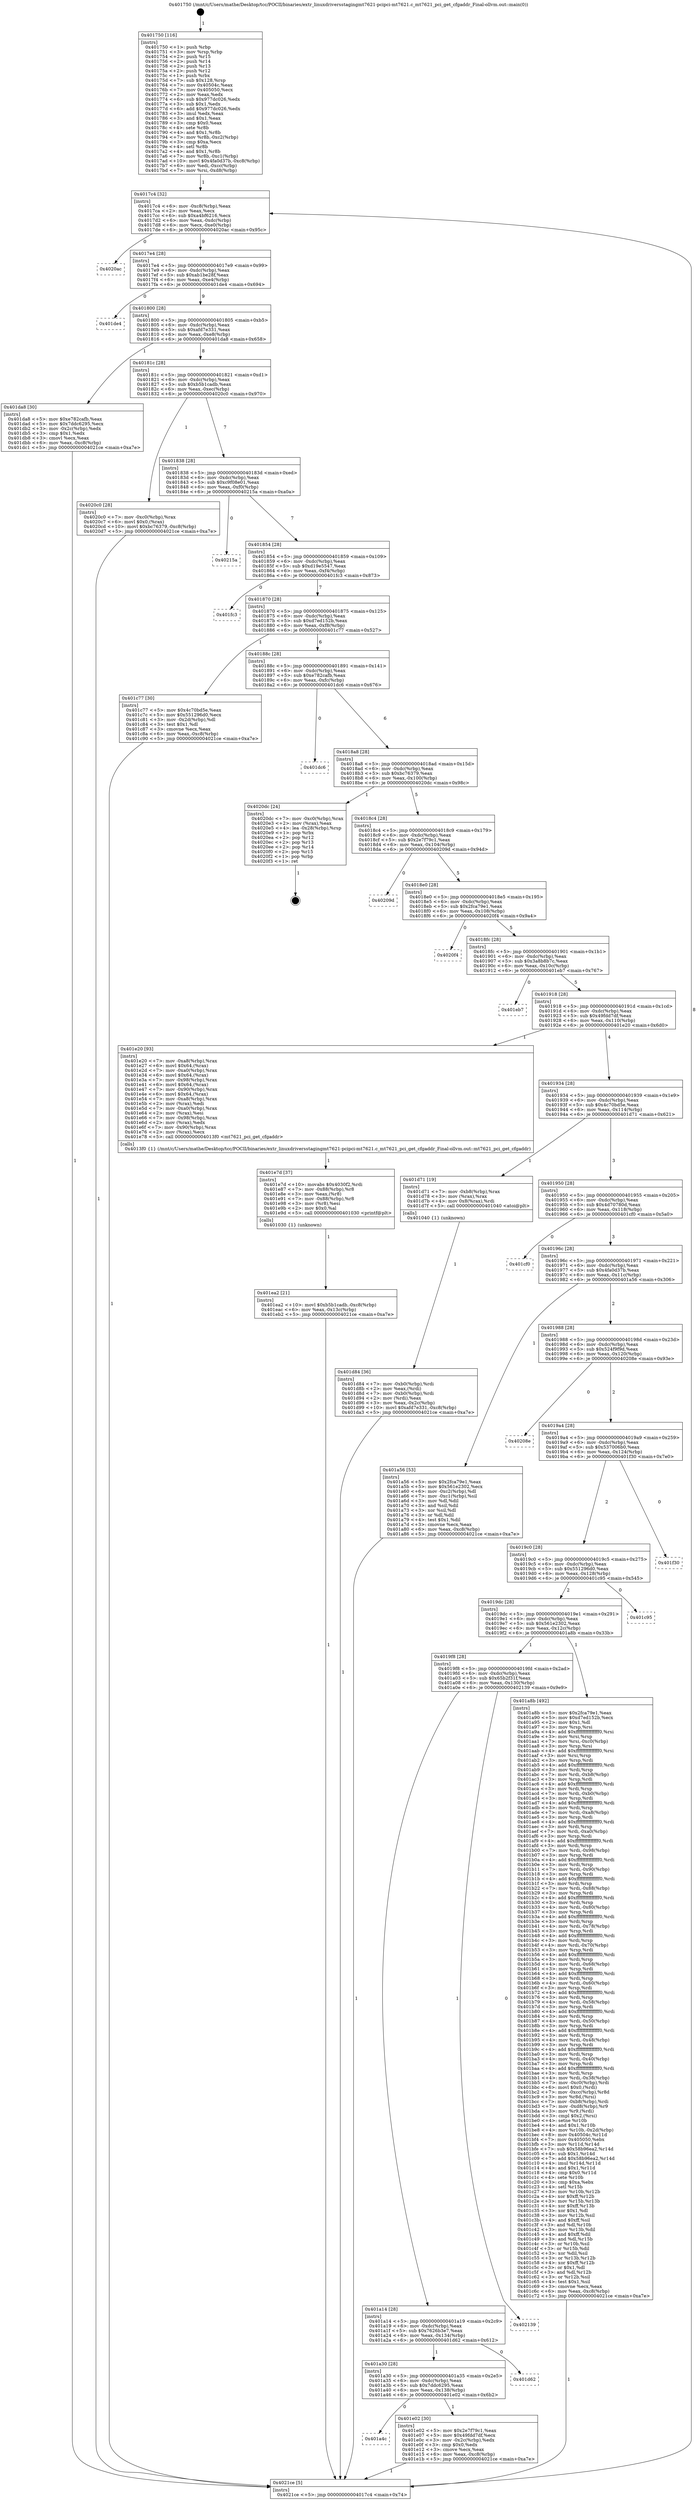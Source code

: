 digraph "0x401750" {
  label = "0x401750 (/mnt/c/Users/mathe/Desktop/tcc/POCII/binaries/extr_linuxdriversstagingmt7621-pcipci-mt7621.c_mt7621_pci_get_cfgaddr_Final-ollvm.out::main(0))"
  labelloc = "t"
  node[shape=record]

  Entry [label="",width=0.3,height=0.3,shape=circle,fillcolor=black,style=filled]
  "0x4017c4" [label="{
     0x4017c4 [32]\l
     | [instrs]\l
     &nbsp;&nbsp;0x4017c4 \<+6\>: mov -0xc8(%rbp),%eax\l
     &nbsp;&nbsp;0x4017ca \<+2\>: mov %eax,%ecx\l
     &nbsp;&nbsp;0x4017cc \<+6\>: sub $0xa4bf6216,%ecx\l
     &nbsp;&nbsp;0x4017d2 \<+6\>: mov %eax,-0xdc(%rbp)\l
     &nbsp;&nbsp;0x4017d8 \<+6\>: mov %ecx,-0xe0(%rbp)\l
     &nbsp;&nbsp;0x4017de \<+6\>: je 00000000004020ac \<main+0x95c\>\l
  }"]
  "0x4020ac" [label="{
     0x4020ac\l
  }", style=dashed]
  "0x4017e4" [label="{
     0x4017e4 [28]\l
     | [instrs]\l
     &nbsp;&nbsp;0x4017e4 \<+5\>: jmp 00000000004017e9 \<main+0x99\>\l
     &nbsp;&nbsp;0x4017e9 \<+6\>: mov -0xdc(%rbp),%eax\l
     &nbsp;&nbsp;0x4017ef \<+5\>: sub $0xab1be28f,%eax\l
     &nbsp;&nbsp;0x4017f4 \<+6\>: mov %eax,-0xe4(%rbp)\l
     &nbsp;&nbsp;0x4017fa \<+6\>: je 0000000000401de4 \<main+0x694\>\l
  }"]
  Exit [label="",width=0.3,height=0.3,shape=circle,fillcolor=black,style=filled,peripheries=2]
  "0x401de4" [label="{
     0x401de4\l
  }", style=dashed]
  "0x401800" [label="{
     0x401800 [28]\l
     | [instrs]\l
     &nbsp;&nbsp;0x401800 \<+5\>: jmp 0000000000401805 \<main+0xb5\>\l
     &nbsp;&nbsp;0x401805 \<+6\>: mov -0xdc(%rbp),%eax\l
     &nbsp;&nbsp;0x40180b \<+5\>: sub $0xafd7e331,%eax\l
     &nbsp;&nbsp;0x401810 \<+6\>: mov %eax,-0xe8(%rbp)\l
     &nbsp;&nbsp;0x401816 \<+6\>: je 0000000000401da8 \<main+0x658\>\l
  }"]
  "0x401ea2" [label="{
     0x401ea2 [21]\l
     | [instrs]\l
     &nbsp;&nbsp;0x401ea2 \<+10\>: movl $0xb5b1cadb,-0xc8(%rbp)\l
     &nbsp;&nbsp;0x401eac \<+6\>: mov %eax,-0x13c(%rbp)\l
     &nbsp;&nbsp;0x401eb2 \<+5\>: jmp 00000000004021ce \<main+0xa7e\>\l
  }"]
  "0x401da8" [label="{
     0x401da8 [30]\l
     | [instrs]\l
     &nbsp;&nbsp;0x401da8 \<+5\>: mov $0xe782cafb,%eax\l
     &nbsp;&nbsp;0x401dad \<+5\>: mov $0x7ddc6295,%ecx\l
     &nbsp;&nbsp;0x401db2 \<+3\>: mov -0x2c(%rbp),%edx\l
     &nbsp;&nbsp;0x401db5 \<+3\>: cmp $0x1,%edx\l
     &nbsp;&nbsp;0x401db8 \<+3\>: cmovl %ecx,%eax\l
     &nbsp;&nbsp;0x401dbb \<+6\>: mov %eax,-0xc8(%rbp)\l
     &nbsp;&nbsp;0x401dc1 \<+5\>: jmp 00000000004021ce \<main+0xa7e\>\l
  }"]
  "0x40181c" [label="{
     0x40181c [28]\l
     | [instrs]\l
     &nbsp;&nbsp;0x40181c \<+5\>: jmp 0000000000401821 \<main+0xd1\>\l
     &nbsp;&nbsp;0x401821 \<+6\>: mov -0xdc(%rbp),%eax\l
     &nbsp;&nbsp;0x401827 \<+5\>: sub $0xb5b1cadb,%eax\l
     &nbsp;&nbsp;0x40182c \<+6\>: mov %eax,-0xec(%rbp)\l
     &nbsp;&nbsp;0x401832 \<+6\>: je 00000000004020c0 \<main+0x970\>\l
  }"]
  "0x401e7d" [label="{
     0x401e7d [37]\l
     | [instrs]\l
     &nbsp;&nbsp;0x401e7d \<+10\>: movabs $0x4030f2,%rdi\l
     &nbsp;&nbsp;0x401e87 \<+7\>: mov -0x88(%rbp),%r8\l
     &nbsp;&nbsp;0x401e8e \<+3\>: mov %eax,(%r8)\l
     &nbsp;&nbsp;0x401e91 \<+7\>: mov -0x88(%rbp),%r8\l
     &nbsp;&nbsp;0x401e98 \<+3\>: mov (%r8),%esi\l
     &nbsp;&nbsp;0x401e9b \<+2\>: mov $0x0,%al\l
     &nbsp;&nbsp;0x401e9d \<+5\>: call 0000000000401030 \<printf@plt\>\l
     | [calls]\l
     &nbsp;&nbsp;0x401030 \{1\} (unknown)\l
  }"]
  "0x4020c0" [label="{
     0x4020c0 [28]\l
     | [instrs]\l
     &nbsp;&nbsp;0x4020c0 \<+7\>: mov -0xc0(%rbp),%rax\l
     &nbsp;&nbsp;0x4020c7 \<+6\>: movl $0x0,(%rax)\l
     &nbsp;&nbsp;0x4020cd \<+10\>: movl $0xbc76379,-0xc8(%rbp)\l
     &nbsp;&nbsp;0x4020d7 \<+5\>: jmp 00000000004021ce \<main+0xa7e\>\l
  }"]
  "0x401838" [label="{
     0x401838 [28]\l
     | [instrs]\l
     &nbsp;&nbsp;0x401838 \<+5\>: jmp 000000000040183d \<main+0xed\>\l
     &nbsp;&nbsp;0x40183d \<+6\>: mov -0xdc(%rbp),%eax\l
     &nbsp;&nbsp;0x401843 \<+5\>: sub $0xc9f08e01,%eax\l
     &nbsp;&nbsp;0x401848 \<+6\>: mov %eax,-0xf0(%rbp)\l
     &nbsp;&nbsp;0x40184e \<+6\>: je 000000000040215a \<main+0xa0a\>\l
  }"]
  "0x401a4c" [label="{
     0x401a4c\l
  }", style=dashed]
  "0x40215a" [label="{
     0x40215a\l
  }", style=dashed]
  "0x401854" [label="{
     0x401854 [28]\l
     | [instrs]\l
     &nbsp;&nbsp;0x401854 \<+5\>: jmp 0000000000401859 \<main+0x109\>\l
     &nbsp;&nbsp;0x401859 \<+6\>: mov -0xdc(%rbp),%eax\l
     &nbsp;&nbsp;0x40185f \<+5\>: sub $0xd19e5547,%eax\l
     &nbsp;&nbsp;0x401864 \<+6\>: mov %eax,-0xf4(%rbp)\l
     &nbsp;&nbsp;0x40186a \<+6\>: je 0000000000401fc3 \<main+0x873\>\l
  }"]
  "0x401e02" [label="{
     0x401e02 [30]\l
     | [instrs]\l
     &nbsp;&nbsp;0x401e02 \<+5\>: mov $0x2e7f79c1,%eax\l
     &nbsp;&nbsp;0x401e07 \<+5\>: mov $0x49fdd7df,%ecx\l
     &nbsp;&nbsp;0x401e0c \<+3\>: mov -0x2c(%rbp),%edx\l
     &nbsp;&nbsp;0x401e0f \<+3\>: cmp $0x0,%edx\l
     &nbsp;&nbsp;0x401e12 \<+3\>: cmove %ecx,%eax\l
     &nbsp;&nbsp;0x401e15 \<+6\>: mov %eax,-0xc8(%rbp)\l
     &nbsp;&nbsp;0x401e1b \<+5\>: jmp 00000000004021ce \<main+0xa7e\>\l
  }"]
  "0x401fc3" [label="{
     0x401fc3\l
  }", style=dashed]
  "0x401870" [label="{
     0x401870 [28]\l
     | [instrs]\l
     &nbsp;&nbsp;0x401870 \<+5\>: jmp 0000000000401875 \<main+0x125\>\l
     &nbsp;&nbsp;0x401875 \<+6\>: mov -0xdc(%rbp),%eax\l
     &nbsp;&nbsp;0x40187b \<+5\>: sub $0xd7ed152b,%eax\l
     &nbsp;&nbsp;0x401880 \<+6\>: mov %eax,-0xf8(%rbp)\l
     &nbsp;&nbsp;0x401886 \<+6\>: je 0000000000401c77 \<main+0x527\>\l
  }"]
  "0x401a30" [label="{
     0x401a30 [28]\l
     | [instrs]\l
     &nbsp;&nbsp;0x401a30 \<+5\>: jmp 0000000000401a35 \<main+0x2e5\>\l
     &nbsp;&nbsp;0x401a35 \<+6\>: mov -0xdc(%rbp),%eax\l
     &nbsp;&nbsp;0x401a3b \<+5\>: sub $0x7ddc6295,%eax\l
     &nbsp;&nbsp;0x401a40 \<+6\>: mov %eax,-0x138(%rbp)\l
     &nbsp;&nbsp;0x401a46 \<+6\>: je 0000000000401e02 \<main+0x6b2\>\l
  }"]
  "0x401c77" [label="{
     0x401c77 [30]\l
     | [instrs]\l
     &nbsp;&nbsp;0x401c77 \<+5\>: mov $0x4c70bd5e,%eax\l
     &nbsp;&nbsp;0x401c7c \<+5\>: mov $0x551296d0,%ecx\l
     &nbsp;&nbsp;0x401c81 \<+3\>: mov -0x2d(%rbp),%dl\l
     &nbsp;&nbsp;0x401c84 \<+3\>: test $0x1,%dl\l
     &nbsp;&nbsp;0x401c87 \<+3\>: cmovne %ecx,%eax\l
     &nbsp;&nbsp;0x401c8a \<+6\>: mov %eax,-0xc8(%rbp)\l
     &nbsp;&nbsp;0x401c90 \<+5\>: jmp 00000000004021ce \<main+0xa7e\>\l
  }"]
  "0x40188c" [label="{
     0x40188c [28]\l
     | [instrs]\l
     &nbsp;&nbsp;0x40188c \<+5\>: jmp 0000000000401891 \<main+0x141\>\l
     &nbsp;&nbsp;0x401891 \<+6\>: mov -0xdc(%rbp),%eax\l
     &nbsp;&nbsp;0x401897 \<+5\>: sub $0xe782cafb,%eax\l
     &nbsp;&nbsp;0x40189c \<+6\>: mov %eax,-0xfc(%rbp)\l
     &nbsp;&nbsp;0x4018a2 \<+6\>: je 0000000000401dc6 \<main+0x676\>\l
  }"]
  "0x401d62" [label="{
     0x401d62\l
  }", style=dashed]
  "0x401dc6" [label="{
     0x401dc6\l
  }", style=dashed]
  "0x4018a8" [label="{
     0x4018a8 [28]\l
     | [instrs]\l
     &nbsp;&nbsp;0x4018a8 \<+5\>: jmp 00000000004018ad \<main+0x15d\>\l
     &nbsp;&nbsp;0x4018ad \<+6\>: mov -0xdc(%rbp),%eax\l
     &nbsp;&nbsp;0x4018b3 \<+5\>: sub $0xbc76379,%eax\l
     &nbsp;&nbsp;0x4018b8 \<+6\>: mov %eax,-0x100(%rbp)\l
     &nbsp;&nbsp;0x4018be \<+6\>: je 00000000004020dc \<main+0x98c\>\l
  }"]
  "0x401a14" [label="{
     0x401a14 [28]\l
     | [instrs]\l
     &nbsp;&nbsp;0x401a14 \<+5\>: jmp 0000000000401a19 \<main+0x2c9\>\l
     &nbsp;&nbsp;0x401a19 \<+6\>: mov -0xdc(%rbp),%eax\l
     &nbsp;&nbsp;0x401a1f \<+5\>: sub $0x7626b3e7,%eax\l
     &nbsp;&nbsp;0x401a24 \<+6\>: mov %eax,-0x134(%rbp)\l
     &nbsp;&nbsp;0x401a2a \<+6\>: je 0000000000401d62 \<main+0x612\>\l
  }"]
  "0x4020dc" [label="{
     0x4020dc [24]\l
     | [instrs]\l
     &nbsp;&nbsp;0x4020dc \<+7\>: mov -0xc0(%rbp),%rax\l
     &nbsp;&nbsp;0x4020e3 \<+2\>: mov (%rax),%eax\l
     &nbsp;&nbsp;0x4020e5 \<+4\>: lea -0x28(%rbp),%rsp\l
     &nbsp;&nbsp;0x4020e9 \<+1\>: pop %rbx\l
     &nbsp;&nbsp;0x4020ea \<+2\>: pop %r12\l
     &nbsp;&nbsp;0x4020ec \<+2\>: pop %r13\l
     &nbsp;&nbsp;0x4020ee \<+2\>: pop %r14\l
     &nbsp;&nbsp;0x4020f0 \<+2\>: pop %r15\l
     &nbsp;&nbsp;0x4020f2 \<+1\>: pop %rbp\l
     &nbsp;&nbsp;0x4020f3 \<+1\>: ret\l
  }"]
  "0x4018c4" [label="{
     0x4018c4 [28]\l
     | [instrs]\l
     &nbsp;&nbsp;0x4018c4 \<+5\>: jmp 00000000004018c9 \<main+0x179\>\l
     &nbsp;&nbsp;0x4018c9 \<+6\>: mov -0xdc(%rbp),%eax\l
     &nbsp;&nbsp;0x4018cf \<+5\>: sub $0x2e7f79c1,%eax\l
     &nbsp;&nbsp;0x4018d4 \<+6\>: mov %eax,-0x104(%rbp)\l
     &nbsp;&nbsp;0x4018da \<+6\>: je 000000000040209d \<main+0x94d\>\l
  }"]
  "0x402139" [label="{
     0x402139\l
  }", style=dashed]
  "0x40209d" [label="{
     0x40209d\l
  }", style=dashed]
  "0x4018e0" [label="{
     0x4018e0 [28]\l
     | [instrs]\l
     &nbsp;&nbsp;0x4018e0 \<+5\>: jmp 00000000004018e5 \<main+0x195\>\l
     &nbsp;&nbsp;0x4018e5 \<+6\>: mov -0xdc(%rbp),%eax\l
     &nbsp;&nbsp;0x4018eb \<+5\>: sub $0x2fca79e1,%eax\l
     &nbsp;&nbsp;0x4018f0 \<+6\>: mov %eax,-0x108(%rbp)\l
     &nbsp;&nbsp;0x4018f6 \<+6\>: je 00000000004020f4 \<main+0x9a4\>\l
  }"]
  "0x401d84" [label="{
     0x401d84 [36]\l
     | [instrs]\l
     &nbsp;&nbsp;0x401d84 \<+7\>: mov -0xb0(%rbp),%rdi\l
     &nbsp;&nbsp;0x401d8b \<+2\>: mov %eax,(%rdi)\l
     &nbsp;&nbsp;0x401d8d \<+7\>: mov -0xb0(%rbp),%rdi\l
     &nbsp;&nbsp;0x401d94 \<+2\>: mov (%rdi),%eax\l
     &nbsp;&nbsp;0x401d96 \<+3\>: mov %eax,-0x2c(%rbp)\l
     &nbsp;&nbsp;0x401d99 \<+10\>: movl $0xafd7e331,-0xc8(%rbp)\l
     &nbsp;&nbsp;0x401da3 \<+5\>: jmp 00000000004021ce \<main+0xa7e\>\l
  }"]
  "0x4020f4" [label="{
     0x4020f4\l
  }", style=dashed]
  "0x4018fc" [label="{
     0x4018fc [28]\l
     | [instrs]\l
     &nbsp;&nbsp;0x4018fc \<+5\>: jmp 0000000000401901 \<main+0x1b1\>\l
     &nbsp;&nbsp;0x401901 \<+6\>: mov -0xdc(%rbp),%eax\l
     &nbsp;&nbsp;0x401907 \<+5\>: sub $0x3a8b8b7c,%eax\l
     &nbsp;&nbsp;0x40190c \<+6\>: mov %eax,-0x10c(%rbp)\l
     &nbsp;&nbsp;0x401912 \<+6\>: je 0000000000401eb7 \<main+0x767\>\l
  }"]
  "0x4019f8" [label="{
     0x4019f8 [28]\l
     | [instrs]\l
     &nbsp;&nbsp;0x4019f8 \<+5\>: jmp 00000000004019fd \<main+0x2ad\>\l
     &nbsp;&nbsp;0x4019fd \<+6\>: mov -0xdc(%rbp),%eax\l
     &nbsp;&nbsp;0x401a03 \<+5\>: sub $0x65b2f31f,%eax\l
     &nbsp;&nbsp;0x401a08 \<+6\>: mov %eax,-0x130(%rbp)\l
     &nbsp;&nbsp;0x401a0e \<+6\>: je 0000000000402139 \<main+0x9e9\>\l
  }"]
  "0x401eb7" [label="{
     0x401eb7\l
  }", style=dashed]
  "0x401918" [label="{
     0x401918 [28]\l
     | [instrs]\l
     &nbsp;&nbsp;0x401918 \<+5\>: jmp 000000000040191d \<main+0x1cd\>\l
     &nbsp;&nbsp;0x40191d \<+6\>: mov -0xdc(%rbp),%eax\l
     &nbsp;&nbsp;0x401923 \<+5\>: sub $0x49fdd7df,%eax\l
     &nbsp;&nbsp;0x401928 \<+6\>: mov %eax,-0x110(%rbp)\l
     &nbsp;&nbsp;0x40192e \<+6\>: je 0000000000401e20 \<main+0x6d0\>\l
  }"]
  "0x401a8b" [label="{
     0x401a8b [492]\l
     | [instrs]\l
     &nbsp;&nbsp;0x401a8b \<+5\>: mov $0x2fca79e1,%eax\l
     &nbsp;&nbsp;0x401a90 \<+5\>: mov $0xd7ed152b,%ecx\l
     &nbsp;&nbsp;0x401a95 \<+2\>: mov $0x1,%dl\l
     &nbsp;&nbsp;0x401a97 \<+3\>: mov %rsp,%rsi\l
     &nbsp;&nbsp;0x401a9a \<+4\>: add $0xfffffffffffffff0,%rsi\l
     &nbsp;&nbsp;0x401a9e \<+3\>: mov %rsi,%rsp\l
     &nbsp;&nbsp;0x401aa1 \<+7\>: mov %rsi,-0xc0(%rbp)\l
     &nbsp;&nbsp;0x401aa8 \<+3\>: mov %rsp,%rsi\l
     &nbsp;&nbsp;0x401aab \<+4\>: add $0xfffffffffffffff0,%rsi\l
     &nbsp;&nbsp;0x401aaf \<+3\>: mov %rsi,%rsp\l
     &nbsp;&nbsp;0x401ab2 \<+3\>: mov %rsp,%rdi\l
     &nbsp;&nbsp;0x401ab5 \<+4\>: add $0xfffffffffffffff0,%rdi\l
     &nbsp;&nbsp;0x401ab9 \<+3\>: mov %rdi,%rsp\l
     &nbsp;&nbsp;0x401abc \<+7\>: mov %rdi,-0xb8(%rbp)\l
     &nbsp;&nbsp;0x401ac3 \<+3\>: mov %rsp,%rdi\l
     &nbsp;&nbsp;0x401ac6 \<+4\>: add $0xfffffffffffffff0,%rdi\l
     &nbsp;&nbsp;0x401aca \<+3\>: mov %rdi,%rsp\l
     &nbsp;&nbsp;0x401acd \<+7\>: mov %rdi,-0xb0(%rbp)\l
     &nbsp;&nbsp;0x401ad4 \<+3\>: mov %rsp,%rdi\l
     &nbsp;&nbsp;0x401ad7 \<+4\>: add $0xfffffffffffffff0,%rdi\l
     &nbsp;&nbsp;0x401adb \<+3\>: mov %rdi,%rsp\l
     &nbsp;&nbsp;0x401ade \<+7\>: mov %rdi,-0xa8(%rbp)\l
     &nbsp;&nbsp;0x401ae5 \<+3\>: mov %rsp,%rdi\l
     &nbsp;&nbsp;0x401ae8 \<+4\>: add $0xfffffffffffffff0,%rdi\l
     &nbsp;&nbsp;0x401aec \<+3\>: mov %rdi,%rsp\l
     &nbsp;&nbsp;0x401aef \<+7\>: mov %rdi,-0xa0(%rbp)\l
     &nbsp;&nbsp;0x401af6 \<+3\>: mov %rsp,%rdi\l
     &nbsp;&nbsp;0x401af9 \<+4\>: add $0xfffffffffffffff0,%rdi\l
     &nbsp;&nbsp;0x401afd \<+3\>: mov %rdi,%rsp\l
     &nbsp;&nbsp;0x401b00 \<+7\>: mov %rdi,-0x98(%rbp)\l
     &nbsp;&nbsp;0x401b07 \<+3\>: mov %rsp,%rdi\l
     &nbsp;&nbsp;0x401b0a \<+4\>: add $0xfffffffffffffff0,%rdi\l
     &nbsp;&nbsp;0x401b0e \<+3\>: mov %rdi,%rsp\l
     &nbsp;&nbsp;0x401b11 \<+7\>: mov %rdi,-0x90(%rbp)\l
     &nbsp;&nbsp;0x401b18 \<+3\>: mov %rsp,%rdi\l
     &nbsp;&nbsp;0x401b1b \<+4\>: add $0xfffffffffffffff0,%rdi\l
     &nbsp;&nbsp;0x401b1f \<+3\>: mov %rdi,%rsp\l
     &nbsp;&nbsp;0x401b22 \<+7\>: mov %rdi,-0x88(%rbp)\l
     &nbsp;&nbsp;0x401b29 \<+3\>: mov %rsp,%rdi\l
     &nbsp;&nbsp;0x401b2c \<+4\>: add $0xfffffffffffffff0,%rdi\l
     &nbsp;&nbsp;0x401b30 \<+3\>: mov %rdi,%rsp\l
     &nbsp;&nbsp;0x401b33 \<+4\>: mov %rdi,-0x80(%rbp)\l
     &nbsp;&nbsp;0x401b37 \<+3\>: mov %rsp,%rdi\l
     &nbsp;&nbsp;0x401b3a \<+4\>: add $0xfffffffffffffff0,%rdi\l
     &nbsp;&nbsp;0x401b3e \<+3\>: mov %rdi,%rsp\l
     &nbsp;&nbsp;0x401b41 \<+4\>: mov %rdi,-0x78(%rbp)\l
     &nbsp;&nbsp;0x401b45 \<+3\>: mov %rsp,%rdi\l
     &nbsp;&nbsp;0x401b48 \<+4\>: add $0xfffffffffffffff0,%rdi\l
     &nbsp;&nbsp;0x401b4c \<+3\>: mov %rdi,%rsp\l
     &nbsp;&nbsp;0x401b4f \<+4\>: mov %rdi,-0x70(%rbp)\l
     &nbsp;&nbsp;0x401b53 \<+3\>: mov %rsp,%rdi\l
     &nbsp;&nbsp;0x401b56 \<+4\>: add $0xfffffffffffffff0,%rdi\l
     &nbsp;&nbsp;0x401b5a \<+3\>: mov %rdi,%rsp\l
     &nbsp;&nbsp;0x401b5d \<+4\>: mov %rdi,-0x68(%rbp)\l
     &nbsp;&nbsp;0x401b61 \<+3\>: mov %rsp,%rdi\l
     &nbsp;&nbsp;0x401b64 \<+4\>: add $0xfffffffffffffff0,%rdi\l
     &nbsp;&nbsp;0x401b68 \<+3\>: mov %rdi,%rsp\l
     &nbsp;&nbsp;0x401b6b \<+4\>: mov %rdi,-0x60(%rbp)\l
     &nbsp;&nbsp;0x401b6f \<+3\>: mov %rsp,%rdi\l
     &nbsp;&nbsp;0x401b72 \<+4\>: add $0xfffffffffffffff0,%rdi\l
     &nbsp;&nbsp;0x401b76 \<+3\>: mov %rdi,%rsp\l
     &nbsp;&nbsp;0x401b79 \<+4\>: mov %rdi,-0x58(%rbp)\l
     &nbsp;&nbsp;0x401b7d \<+3\>: mov %rsp,%rdi\l
     &nbsp;&nbsp;0x401b80 \<+4\>: add $0xfffffffffffffff0,%rdi\l
     &nbsp;&nbsp;0x401b84 \<+3\>: mov %rdi,%rsp\l
     &nbsp;&nbsp;0x401b87 \<+4\>: mov %rdi,-0x50(%rbp)\l
     &nbsp;&nbsp;0x401b8b \<+3\>: mov %rsp,%rdi\l
     &nbsp;&nbsp;0x401b8e \<+4\>: add $0xfffffffffffffff0,%rdi\l
     &nbsp;&nbsp;0x401b92 \<+3\>: mov %rdi,%rsp\l
     &nbsp;&nbsp;0x401b95 \<+4\>: mov %rdi,-0x48(%rbp)\l
     &nbsp;&nbsp;0x401b99 \<+3\>: mov %rsp,%rdi\l
     &nbsp;&nbsp;0x401b9c \<+4\>: add $0xfffffffffffffff0,%rdi\l
     &nbsp;&nbsp;0x401ba0 \<+3\>: mov %rdi,%rsp\l
     &nbsp;&nbsp;0x401ba3 \<+4\>: mov %rdi,-0x40(%rbp)\l
     &nbsp;&nbsp;0x401ba7 \<+3\>: mov %rsp,%rdi\l
     &nbsp;&nbsp;0x401baa \<+4\>: add $0xfffffffffffffff0,%rdi\l
     &nbsp;&nbsp;0x401bae \<+3\>: mov %rdi,%rsp\l
     &nbsp;&nbsp;0x401bb1 \<+4\>: mov %rdi,-0x38(%rbp)\l
     &nbsp;&nbsp;0x401bb5 \<+7\>: mov -0xc0(%rbp),%rdi\l
     &nbsp;&nbsp;0x401bbc \<+6\>: movl $0x0,(%rdi)\l
     &nbsp;&nbsp;0x401bc2 \<+7\>: mov -0xcc(%rbp),%r8d\l
     &nbsp;&nbsp;0x401bc9 \<+3\>: mov %r8d,(%rsi)\l
     &nbsp;&nbsp;0x401bcc \<+7\>: mov -0xb8(%rbp),%rdi\l
     &nbsp;&nbsp;0x401bd3 \<+7\>: mov -0xd8(%rbp),%r9\l
     &nbsp;&nbsp;0x401bda \<+3\>: mov %r9,(%rdi)\l
     &nbsp;&nbsp;0x401bdd \<+3\>: cmpl $0x2,(%rsi)\l
     &nbsp;&nbsp;0x401be0 \<+4\>: setne %r10b\l
     &nbsp;&nbsp;0x401be4 \<+4\>: and $0x1,%r10b\l
     &nbsp;&nbsp;0x401be8 \<+4\>: mov %r10b,-0x2d(%rbp)\l
     &nbsp;&nbsp;0x401bec \<+8\>: mov 0x40504c,%r11d\l
     &nbsp;&nbsp;0x401bf4 \<+7\>: mov 0x405050,%ebx\l
     &nbsp;&nbsp;0x401bfb \<+3\>: mov %r11d,%r14d\l
     &nbsp;&nbsp;0x401bfe \<+7\>: sub $0x58b96ea2,%r14d\l
     &nbsp;&nbsp;0x401c05 \<+4\>: sub $0x1,%r14d\l
     &nbsp;&nbsp;0x401c09 \<+7\>: add $0x58b96ea2,%r14d\l
     &nbsp;&nbsp;0x401c10 \<+4\>: imul %r14d,%r11d\l
     &nbsp;&nbsp;0x401c14 \<+4\>: and $0x1,%r11d\l
     &nbsp;&nbsp;0x401c18 \<+4\>: cmp $0x0,%r11d\l
     &nbsp;&nbsp;0x401c1c \<+4\>: sete %r10b\l
     &nbsp;&nbsp;0x401c20 \<+3\>: cmp $0xa,%ebx\l
     &nbsp;&nbsp;0x401c23 \<+4\>: setl %r15b\l
     &nbsp;&nbsp;0x401c27 \<+3\>: mov %r10b,%r12b\l
     &nbsp;&nbsp;0x401c2a \<+4\>: xor $0xff,%r12b\l
     &nbsp;&nbsp;0x401c2e \<+3\>: mov %r15b,%r13b\l
     &nbsp;&nbsp;0x401c31 \<+4\>: xor $0xff,%r13b\l
     &nbsp;&nbsp;0x401c35 \<+3\>: xor $0x1,%dl\l
     &nbsp;&nbsp;0x401c38 \<+3\>: mov %r12b,%sil\l
     &nbsp;&nbsp;0x401c3b \<+4\>: and $0xff,%sil\l
     &nbsp;&nbsp;0x401c3f \<+3\>: and %dl,%r10b\l
     &nbsp;&nbsp;0x401c42 \<+3\>: mov %r13b,%dil\l
     &nbsp;&nbsp;0x401c45 \<+4\>: and $0xff,%dil\l
     &nbsp;&nbsp;0x401c49 \<+3\>: and %dl,%r15b\l
     &nbsp;&nbsp;0x401c4c \<+3\>: or %r10b,%sil\l
     &nbsp;&nbsp;0x401c4f \<+3\>: or %r15b,%dil\l
     &nbsp;&nbsp;0x401c52 \<+3\>: xor %dil,%sil\l
     &nbsp;&nbsp;0x401c55 \<+3\>: or %r13b,%r12b\l
     &nbsp;&nbsp;0x401c58 \<+4\>: xor $0xff,%r12b\l
     &nbsp;&nbsp;0x401c5c \<+3\>: or $0x1,%dl\l
     &nbsp;&nbsp;0x401c5f \<+3\>: and %dl,%r12b\l
     &nbsp;&nbsp;0x401c62 \<+3\>: or %r12b,%sil\l
     &nbsp;&nbsp;0x401c65 \<+4\>: test $0x1,%sil\l
     &nbsp;&nbsp;0x401c69 \<+3\>: cmovne %ecx,%eax\l
     &nbsp;&nbsp;0x401c6c \<+6\>: mov %eax,-0xc8(%rbp)\l
     &nbsp;&nbsp;0x401c72 \<+5\>: jmp 00000000004021ce \<main+0xa7e\>\l
  }"]
  "0x401e20" [label="{
     0x401e20 [93]\l
     | [instrs]\l
     &nbsp;&nbsp;0x401e20 \<+7\>: mov -0xa8(%rbp),%rax\l
     &nbsp;&nbsp;0x401e27 \<+6\>: movl $0x64,(%rax)\l
     &nbsp;&nbsp;0x401e2d \<+7\>: mov -0xa0(%rbp),%rax\l
     &nbsp;&nbsp;0x401e34 \<+6\>: movl $0x64,(%rax)\l
     &nbsp;&nbsp;0x401e3a \<+7\>: mov -0x98(%rbp),%rax\l
     &nbsp;&nbsp;0x401e41 \<+6\>: movl $0x64,(%rax)\l
     &nbsp;&nbsp;0x401e47 \<+7\>: mov -0x90(%rbp),%rax\l
     &nbsp;&nbsp;0x401e4e \<+6\>: movl $0x64,(%rax)\l
     &nbsp;&nbsp;0x401e54 \<+7\>: mov -0xa8(%rbp),%rax\l
     &nbsp;&nbsp;0x401e5b \<+2\>: mov (%rax),%edi\l
     &nbsp;&nbsp;0x401e5d \<+7\>: mov -0xa0(%rbp),%rax\l
     &nbsp;&nbsp;0x401e64 \<+2\>: mov (%rax),%esi\l
     &nbsp;&nbsp;0x401e66 \<+7\>: mov -0x98(%rbp),%rax\l
     &nbsp;&nbsp;0x401e6d \<+2\>: mov (%rax),%edx\l
     &nbsp;&nbsp;0x401e6f \<+7\>: mov -0x90(%rbp),%rax\l
     &nbsp;&nbsp;0x401e76 \<+2\>: mov (%rax),%ecx\l
     &nbsp;&nbsp;0x401e78 \<+5\>: call 00000000004013f0 \<mt7621_pci_get_cfgaddr\>\l
     | [calls]\l
     &nbsp;&nbsp;0x4013f0 \{1\} (/mnt/c/Users/mathe/Desktop/tcc/POCII/binaries/extr_linuxdriversstagingmt7621-pcipci-mt7621.c_mt7621_pci_get_cfgaddr_Final-ollvm.out::mt7621_pci_get_cfgaddr)\l
  }"]
  "0x401934" [label="{
     0x401934 [28]\l
     | [instrs]\l
     &nbsp;&nbsp;0x401934 \<+5\>: jmp 0000000000401939 \<main+0x1e9\>\l
     &nbsp;&nbsp;0x401939 \<+6\>: mov -0xdc(%rbp),%eax\l
     &nbsp;&nbsp;0x40193f \<+5\>: sub $0x4c70bd5e,%eax\l
     &nbsp;&nbsp;0x401944 \<+6\>: mov %eax,-0x114(%rbp)\l
     &nbsp;&nbsp;0x40194a \<+6\>: je 0000000000401d71 \<main+0x621\>\l
  }"]
  "0x4019dc" [label="{
     0x4019dc [28]\l
     | [instrs]\l
     &nbsp;&nbsp;0x4019dc \<+5\>: jmp 00000000004019e1 \<main+0x291\>\l
     &nbsp;&nbsp;0x4019e1 \<+6\>: mov -0xdc(%rbp),%eax\l
     &nbsp;&nbsp;0x4019e7 \<+5\>: sub $0x561e2302,%eax\l
     &nbsp;&nbsp;0x4019ec \<+6\>: mov %eax,-0x12c(%rbp)\l
     &nbsp;&nbsp;0x4019f2 \<+6\>: je 0000000000401a8b \<main+0x33b\>\l
  }"]
  "0x401d71" [label="{
     0x401d71 [19]\l
     | [instrs]\l
     &nbsp;&nbsp;0x401d71 \<+7\>: mov -0xb8(%rbp),%rax\l
     &nbsp;&nbsp;0x401d78 \<+3\>: mov (%rax),%rax\l
     &nbsp;&nbsp;0x401d7b \<+4\>: mov 0x8(%rax),%rdi\l
     &nbsp;&nbsp;0x401d7f \<+5\>: call 0000000000401040 \<atoi@plt\>\l
     | [calls]\l
     &nbsp;&nbsp;0x401040 \{1\} (unknown)\l
  }"]
  "0x401950" [label="{
     0x401950 [28]\l
     | [instrs]\l
     &nbsp;&nbsp;0x401950 \<+5\>: jmp 0000000000401955 \<main+0x205\>\l
     &nbsp;&nbsp;0x401955 \<+6\>: mov -0xdc(%rbp),%eax\l
     &nbsp;&nbsp;0x40195b \<+5\>: sub $0x4d70780d,%eax\l
     &nbsp;&nbsp;0x401960 \<+6\>: mov %eax,-0x118(%rbp)\l
     &nbsp;&nbsp;0x401966 \<+6\>: je 0000000000401cf0 \<main+0x5a0\>\l
  }"]
  "0x401c95" [label="{
     0x401c95\l
  }", style=dashed]
  "0x401cf0" [label="{
     0x401cf0\l
  }", style=dashed]
  "0x40196c" [label="{
     0x40196c [28]\l
     | [instrs]\l
     &nbsp;&nbsp;0x40196c \<+5\>: jmp 0000000000401971 \<main+0x221\>\l
     &nbsp;&nbsp;0x401971 \<+6\>: mov -0xdc(%rbp),%eax\l
     &nbsp;&nbsp;0x401977 \<+5\>: sub $0x4fa0d37b,%eax\l
     &nbsp;&nbsp;0x40197c \<+6\>: mov %eax,-0x11c(%rbp)\l
     &nbsp;&nbsp;0x401982 \<+6\>: je 0000000000401a56 \<main+0x306\>\l
  }"]
  "0x4019c0" [label="{
     0x4019c0 [28]\l
     | [instrs]\l
     &nbsp;&nbsp;0x4019c0 \<+5\>: jmp 00000000004019c5 \<main+0x275\>\l
     &nbsp;&nbsp;0x4019c5 \<+6\>: mov -0xdc(%rbp),%eax\l
     &nbsp;&nbsp;0x4019cb \<+5\>: sub $0x551296d0,%eax\l
     &nbsp;&nbsp;0x4019d0 \<+6\>: mov %eax,-0x128(%rbp)\l
     &nbsp;&nbsp;0x4019d6 \<+6\>: je 0000000000401c95 \<main+0x545\>\l
  }"]
  "0x401a56" [label="{
     0x401a56 [53]\l
     | [instrs]\l
     &nbsp;&nbsp;0x401a56 \<+5\>: mov $0x2fca79e1,%eax\l
     &nbsp;&nbsp;0x401a5b \<+5\>: mov $0x561e2302,%ecx\l
     &nbsp;&nbsp;0x401a60 \<+6\>: mov -0xc2(%rbp),%dl\l
     &nbsp;&nbsp;0x401a66 \<+7\>: mov -0xc1(%rbp),%sil\l
     &nbsp;&nbsp;0x401a6d \<+3\>: mov %dl,%dil\l
     &nbsp;&nbsp;0x401a70 \<+3\>: and %sil,%dil\l
     &nbsp;&nbsp;0x401a73 \<+3\>: xor %sil,%dl\l
     &nbsp;&nbsp;0x401a76 \<+3\>: or %dl,%dil\l
     &nbsp;&nbsp;0x401a79 \<+4\>: test $0x1,%dil\l
     &nbsp;&nbsp;0x401a7d \<+3\>: cmovne %ecx,%eax\l
     &nbsp;&nbsp;0x401a80 \<+6\>: mov %eax,-0xc8(%rbp)\l
     &nbsp;&nbsp;0x401a86 \<+5\>: jmp 00000000004021ce \<main+0xa7e\>\l
  }"]
  "0x401988" [label="{
     0x401988 [28]\l
     | [instrs]\l
     &nbsp;&nbsp;0x401988 \<+5\>: jmp 000000000040198d \<main+0x23d\>\l
     &nbsp;&nbsp;0x40198d \<+6\>: mov -0xdc(%rbp),%eax\l
     &nbsp;&nbsp;0x401993 \<+5\>: sub $0x524f9f9d,%eax\l
     &nbsp;&nbsp;0x401998 \<+6\>: mov %eax,-0x120(%rbp)\l
     &nbsp;&nbsp;0x40199e \<+6\>: je 000000000040208e \<main+0x93e\>\l
  }"]
  "0x4021ce" [label="{
     0x4021ce [5]\l
     | [instrs]\l
     &nbsp;&nbsp;0x4021ce \<+5\>: jmp 00000000004017c4 \<main+0x74\>\l
  }"]
  "0x401750" [label="{
     0x401750 [116]\l
     | [instrs]\l
     &nbsp;&nbsp;0x401750 \<+1\>: push %rbp\l
     &nbsp;&nbsp;0x401751 \<+3\>: mov %rsp,%rbp\l
     &nbsp;&nbsp;0x401754 \<+2\>: push %r15\l
     &nbsp;&nbsp;0x401756 \<+2\>: push %r14\l
     &nbsp;&nbsp;0x401758 \<+2\>: push %r13\l
     &nbsp;&nbsp;0x40175a \<+2\>: push %r12\l
     &nbsp;&nbsp;0x40175c \<+1\>: push %rbx\l
     &nbsp;&nbsp;0x40175d \<+7\>: sub $0x128,%rsp\l
     &nbsp;&nbsp;0x401764 \<+7\>: mov 0x40504c,%eax\l
     &nbsp;&nbsp;0x40176b \<+7\>: mov 0x405050,%ecx\l
     &nbsp;&nbsp;0x401772 \<+2\>: mov %eax,%edx\l
     &nbsp;&nbsp;0x401774 \<+6\>: sub $0x977dc026,%edx\l
     &nbsp;&nbsp;0x40177a \<+3\>: sub $0x1,%edx\l
     &nbsp;&nbsp;0x40177d \<+6\>: add $0x977dc026,%edx\l
     &nbsp;&nbsp;0x401783 \<+3\>: imul %edx,%eax\l
     &nbsp;&nbsp;0x401786 \<+3\>: and $0x1,%eax\l
     &nbsp;&nbsp;0x401789 \<+3\>: cmp $0x0,%eax\l
     &nbsp;&nbsp;0x40178c \<+4\>: sete %r8b\l
     &nbsp;&nbsp;0x401790 \<+4\>: and $0x1,%r8b\l
     &nbsp;&nbsp;0x401794 \<+7\>: mov %r8b,-0xc2(%rbp)\l
     &nbsp;&nbsp;0x40179b \<+3\>: cmp $0xa,%ecx\l
     &nbsp;&nbsp;0x40179e \<+4\>: setl %r8b\l
     &nbsp;&nbsp;0x4017a2 \<+4\>: and $0x1,%r8b\l
     &nbsp;&nbsp;0x4017a6 \<+7\>: mov %r8b,-0xc1(%rbp)\l
     &nbsp;&nbsp;0x4017ad \<+10\>: movl $0x4fa0d37b,-0xc8(%rbp)\l
     &nbsp;&nbsp;0x4017b7 \<+6\>: mov %edi,-0xcc(%rbp)\l
     &nbsp;&nbsp;0x4017bd \<+7\>: mov %rsi,-0xd8(%rbp)\l
  }"]
  "0x401f30" [label="{
     0x401f30\l
  }", style=dashed]
  "0x40208e" [label="{
     0x40208e\l
  }", style=dashed]
  "0x4019a4" [label="{
     0x4019a4 [28]\l
     | [instrs]\l
     &nbsp;&nbsp;0x4019a4 \<+5\>: jmp 00000000004019a9 \<main+0x259\>\l
     &nbsp;&nbsp;0x4019a9 \<+6\>: mov -0xdc(%rbp),%eax\l
     &nbsp;&nbsp;0x4019af \<+5\>: sub $0x537006b0,%eax\l
     &nbsp;&nbsp;0x4019b4 \<+6\>: mov %eax,-0x124(%rbp)\l
     &nbsp;&nbsp;0x4019ba \<+6\>: je 0000000000401f30 \<main+0x7e0\>\l
  }"]
  Entry -> "0x401750" [label=" 1"]
  "0x4017c4" -> "0x4020ac" [label=" 0"]
  "0x4017c4" -> "0x4017e4" [label=" 9"]
  "0x4020dc" -> Exit [label=" 1"]
  "0x4017e4" -> "0x401de4" [label=" 0"]
  "0x4017e4" -> "0x401800" [label=" 9"]
  "0x4020c0" -> "0x4021ce" [label=" 1"]
  "0x401800" -> "0x401da8" [label=" 1"]
  "0x401800" -> "0x40181c" [label=" 8"]
  "0x401ea2" -> "0x4021ce" [label=" 1"]
  "0x40181c" -> "0x4020c0" [label=" 1"]
  "0x40181c" -> "0x401838" [label=" 7"]
  "0x401e7d" -> "0x401ea2" [label=" 1"]
  "0x401838" -> "0x40215a" [label=" 0"]
  "0x401838" -> "0x401854" [label=" 7"]
  "0x401e20" -> "0x401e7d" [label=" 1"]
  "0x401854" -> "0x401fc3" [label=" 0"]
  "0x401854" -> "0x401870" [label=" 7"]
  "0x401e02" -> "0x4021ce" [label=" 1"]
  "0x401870" -> "0x401c77" [label=" 1"]
  "0x401870" -> "0x40188c" [label=" 6"]
  "0x401a30" -> "0x401e02" [label=" 1"]
  "0x40188c" -> "0x401dc6" [label=" 0"]
  "0x40188c" -> "0x4018a8" [label=" 6"]
  "0x401a30" -> "0x401a4c" [label=" 0"]
  "0x4018a8" -> "0x4020dc" [label=" 1"]
  "0x4018a8" -> "0x4018c4" [label=" 5"]
  "0x401a14" -> "0x401d62" [label=" 0"]
  "0x4018c4" -> "0x40209d" [label=" 0"]
  "0x4018c4" -> "0x4018e0" [label=" 5"]
  "0x401a14" -> "0x401a30" [label=" 1"]
  "0x4018e0" -> "0x4020f4" [label=" 0"]
  "0x4018e0" -> "0x4018fc" [label=" 5"]
  "0x4019f8" -> "0x402139" [label=" 0"]
  "0x4018fc" -> "0x401eb7" [label=" 0"]
  "0x4018fc" -> "0x401918" [label=" 5"]
  "0x401d84" -> "0x4021ce" [label=" 1"]
  "0x401918" -> "0x401e20" [label=" 1"]
  "0x401918" -> "0x401934" [label=" 4"]
  "0x401d71" -> "0x401d84" [label=" 1"]
  "0x401934" -> "0x401d71" [label=" 1"]
  "0x401934" -> "0x401950" [label=" 3"]
  "0x401a8b" -> "0x4021ce" [label=" 1"]
  "0x401950" -> "0x401cf0" [label=" 0"]
  "0x401950" -> "0x40196c" [label=" 3"]
  "0x4019f8" -> "0x401a14" [label=" 1"]
  "0x40196c" -> "0x401a56" [label=" 1"]
  "0x40196c" -> "0x401988" [label=" 2"]
  "0x401a56" -> "0x4021ce" [label=" 1"]
  "0x401750" -> "0x4017c4" [label=" 1"]
  "0x4021ce" -> "0x4017c4" [label=" 8"]
  "0x4019dc" -> "0x4019f8" [label=" 1"]
  "0x401988" -> "0x40208e" [label=" 0"]
  "0x401988" -> "0x4019a4" [label=" 2"]
  "0x4019dc" -> "0x401a8b" [label=" 1"]
  "0x4019a4" -> "0x401f30" [label=" 0"]
  "0x4019a4" -> "0x4019c0" [label=" 2"]
  "0x401da8" -> "0x4021ce" [label=" 1"]
  "0x4019c0" -> "0x401c95" [label=" 0"]
  "0x4019c0" -> "0x4019dc" [label=" 2"]
  "0x401c77" -> "0x4021ce" [label=" 1"]
}
